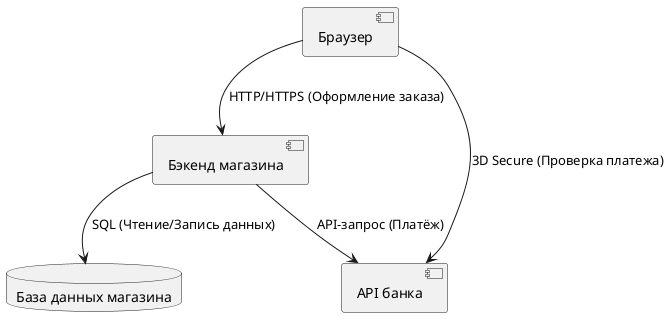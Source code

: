 @startuml
component "Браузер" as Browser
component "Бэкенд магазина" as Backend
database "База данных магазина" as ShopDB
component "API банка" as BankAPI

' Взаимодействие
Browser --> Backend : HTTP/HTTPS (Оформление заказа)
Backend --> ShopDB : SQL (Чтение/Запись данных)
Backend --> BankAPI : API-запрос (Платёж)
Browser --> BankAPI : 3D Secure (Проверка платежа)

@enduml